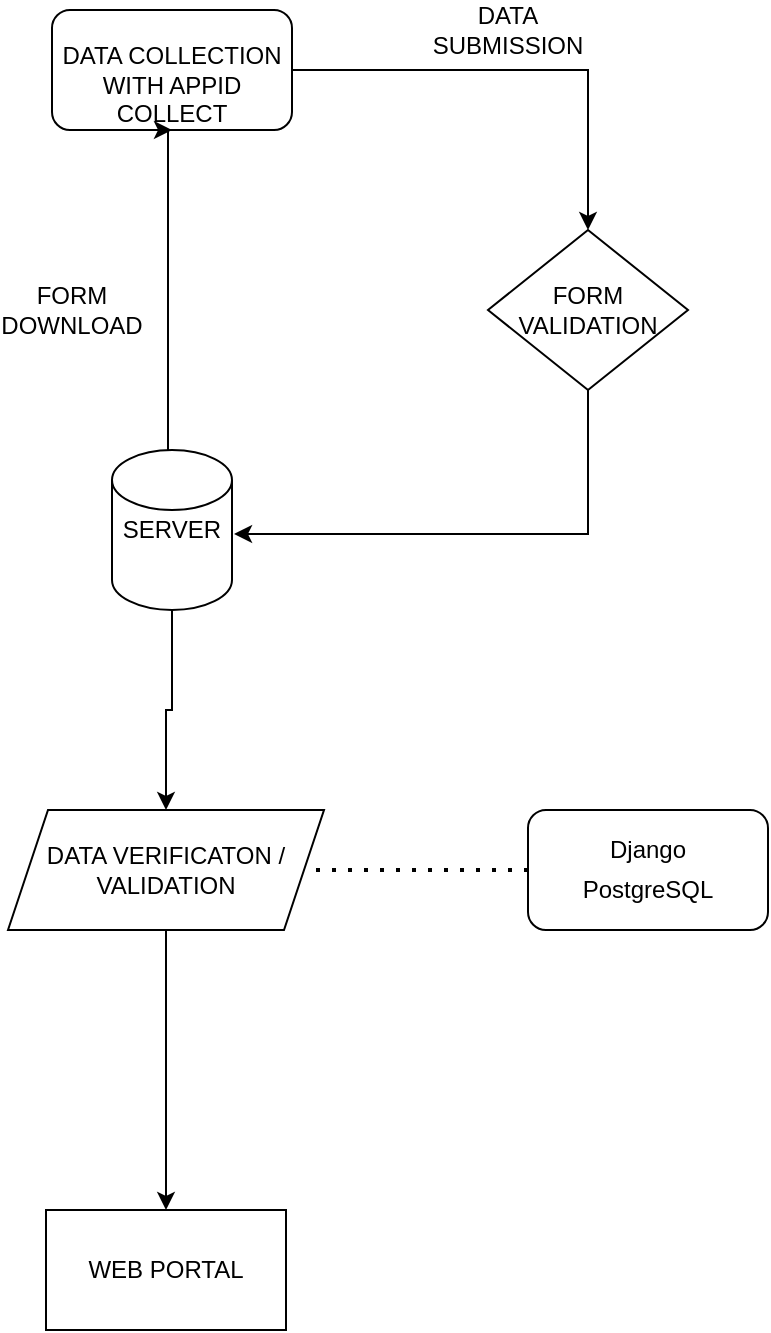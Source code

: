 <mxfile version="13.6.3" type="github"><diagram id="pfaJHHTp6QQMH2KvcKUB" name="Page-1"><mxGraphModel dx="803" dy="497" grid="1" gridSize="10" guides="1" tooltips="1" connect="1" arrows="1" fold="1" page="1" pageScale="1" pageWidth="850" pageHeight="1100" math="0" shadow="0"><root><mxCell id="0"/><mxCell id="1" parent="0"/><mxCell id="QOb43xEOl_D0wzUUbX27-1" style="edgeStyle=orthogonalEdgeStyle;rounded=0;orthogonalLoop=1;jettySize=auto;html=1;exitX=1;exitY=0.5;exitDx=0;exitDy=0;" edge="1" parent="1" source="QOb43xEOl_D0wzUUbX27-2" target="QOb43xEOl_D0wzUUbX27-5"><mxGeometry relative="1" as="geometry"/></mxCell><mxCell id="QOb43xEOl_D0wzUUbX27-2" value="&lt;br&gt;DATA COLLECTION WITH APPID COLLECT" style="rounded=1;whiteSpace=wrap;html=1;" vertex="1" parent="1"><mxGeometry x="62" y="40" width="120" height="60" as="geometry"/></mxCell><mxCell id="QOb43xEOl_D0wzUUbX27-3" style="edgeStyle=orthogonalEdgeStyle;rounded=0;orthogonalLoop=1;jettySize=auto;html=1;exitX=0.5;exitY=0;exitDx=0;exitDy=0;entryX=0.5;entryY=1;entryDx=0;entryDy=0;" edge="1" parent="1" target="QOb43xEOl_D0wzUUbX27-2"><mxGeometry relative="1" as="geometry"><mxPoint x="122" y="300" as="sourcePoint"/><Array as="points"><mxPoint x="120" y="300"/></Array></mxGeometry></mxCell><mxCell id="QOb43xEOl_D0wzUUbX27-4" style="edgeStyle=orthogonalEdgeStyle;rounded=0;orthogonalLoop=1;jettySize=auto;html=1;exitX=0.5;exitY=1;exitDx=0;exitDy=0;entryX=1.017;entryY=0.525;entryDx=0;entryDy=0;entryPerimeter=0;" edge="1" parent="1" source="QOb43xEOl_D0wzUUbX27-5" target="QOb43xEOl_D0wzUUbX27-7"><mxGeometry relative="1" as="geometry"/></mxCell><mxCell id="QOb43xEOl_D0wzUUbX27-5" value="FORM VALIDATION" style="rhombus;whiteSpace=wrap;html=1;" vertex="1" parent="1"><mxGeometry x="280" y="150" width="100" height="80" as="geometry"/></mxCell><mxCell id="QOb43xEOl_D0wzUUbX27-6" value="" style="edgeStyle=orthogonalEdgeStyle;rounded=0;orthogonalLoop=1;jettySize=auto;html=1;" edge="1" parent="1" source="QOb43xEOl_D0wzUUbX27-7" target="QOb43xEOl_D0wzUUbX27-11"><mxGeometry relative="1" as="geometry"/></mxCell><mxCell id="QOb43xEOl_D0wzUUbX27-7" value="SERVER" style="shape=cylinder2;whiteSpace=wrap;html=1;boundedLbl=1;backgroundOutline=1;size=15;" vertex="1" parent="1"><mxGeometry x="92" y="260" width="60" height="80" as="geometry"/></mxCell><mxCell id="QOb43xEOl_D0wzUUbX27-8" value="FORM DOWNLOAD" style="text;html=1;strokeColor=none;fillColor=none;align=center;verticalAlign=middle;whiteSpace=wrap;rounded=0;" vertex="1" parent="1"><mxGeometry x="52" y="180" width="40" height="20" as="geometry"/></mxCell><mxCell id="QOb43xEOl_D0wzUUbX27-9" value="DATA SUBMISSION" style="text;html=1;strokeColor=none;fillColor=none;align=center;verticalAlign=middle;whiteSpace=wrap;rounded=0;" vertex="1" parent="1"><mxGeometry x="270" y="40" width="40" height="20" as="geometry"/></mxCell><mxCell id="QOb43xEOl_D0wzUUbX27-10" value="" style="edgeStyle=orthogonalEdgeStyle;rounded=0;orthogonalLoop=1;jettySize=auto;html=1;" edge="1" parent="1" source="QOb43xEOl_D0wzUUbX27-11" target="QOb43xEOl_D0wzUUbX27-12"><mxGeometry relative="1" as="geometry"/></mxCell><mxCell id="QOb43xEOl_D0wzUUbX27-11" value="DATA VERIFICATON / VALIDATION" style="shape=parallelogram;perimeter=parallelogramPerimeter;whiteSpace=wrap;html=1;fixedSize=1;" vertex="1" parent="1"><mxGeometry x="40" y="440" width="158" height="60" as="geometry"/></mxCell><mxCell id="QOb43xEOl_D0wzUUbX27-12" value="WEB PORTAL" style="whiteSpace=wrap;html=1;" vertex="1" parent="1"><mxGeometry x="59" y="640" width="120" height="60" as="geometry"/></mxCell><mxCell id="QOb43xEOl_D0wzUUbX27-13" value="" style="rounded=1;whiteSpace=wrap;html=1;" vertex="1" parent="1"><mxGeometry x="300" y="440" width="120" height="60" as="geometry"/></mxCell><mxCell id="QOb43xEOl_D0wzUUbX27-15" value="" style="endArrow=none;dashed=1;html=1;dashPattern=1 3;strokeWidth=2;exitX=0;exitY=0.5;exitDx=0;exitDy=0;entryX=1;entryY=0.5;entryDx=0;entryDy=0;" edge="1" parent="1" source="QOb43xEOl_D0wzUUbX27-13" target="QOb43xEOl_D0wzUUbX27-11"><mxGeometry width="50" height="50" relative="1" as="geometry"><mxPoint x="390" y="500" as="sourcePoint"/><mxPoint x="440" y="450" as="targetPoint"/></mxGeometry></mxCell><mxCell id="QOb43xEOl_D0wzUUbX27-21" value="Django" style="text;html=1;strokeColor=none;fillColor=none;align=center;verticalAlign=middle;whiteSpace=wrap;rounded=0;" vertex="1" parent="1"><mxGeometry x="340" y="450" width="40" height="20" as="geometry"/></mxCell><mxCell id="QOb43xEOl_D0wzUUbX27-22" value="PostgreSQL" style="text;html=1;strokeColor=none;fillColor=none;align=center;verticalAlign=middle;whiteSpace=wrap;rounded=0;" vertex="1" parent="1"><mxGeometry x="340" y="470" width="40" height="20" as="geometry"/></mxCell></root></mxGraphModel></diagram></mxfile>